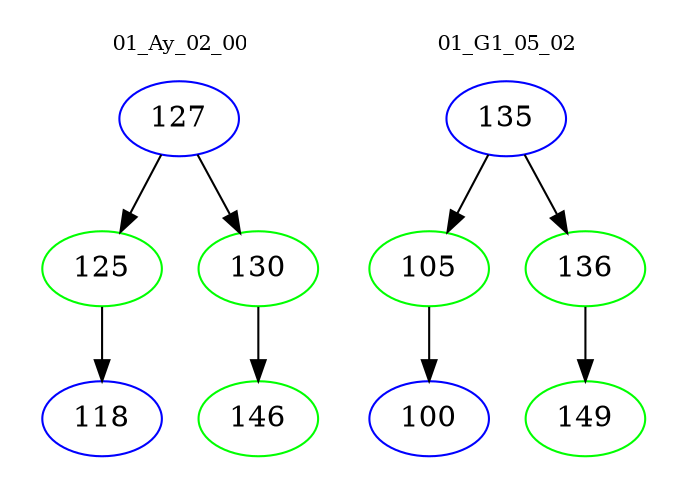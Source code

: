 digraph{
subgraph cluster_0 {
color = white
label = "01_Ay_02_00";
fontsize=10;
T0_127 [label="127", color="blue"]
T0_127 -> T0_125 [color="black"]
T0_125 [label="125", color="green"]
T0_125 -> T0_118 [color="black"]
T0_118 [label="118", color="blue"]
T0_127 -> T0_130 [color="black"]
T0_130 [label="130", color="green"]
T0_130 -> T0_146 [color="black"]
T0_146 [label="146", color="green"]
}
subgraph cluster_1 {
color = white
label = "01_G1_05_02";
fontsize=10;
T1_135 [label="135", color="blue"]
T1_135 -> T1_105 [color="black"]
T1_105 [label="105", color="green"]
T1_105 -> T1_100 [color="black"]
T1_100 [label="100", color="blue"]
T1_135 -> T1_136 [color="black"]
T1_136 [label="136", color="green"]
T1_136 -> T1_149 [color="black"]
T1_149 [label="149", color="green"]
}
}
